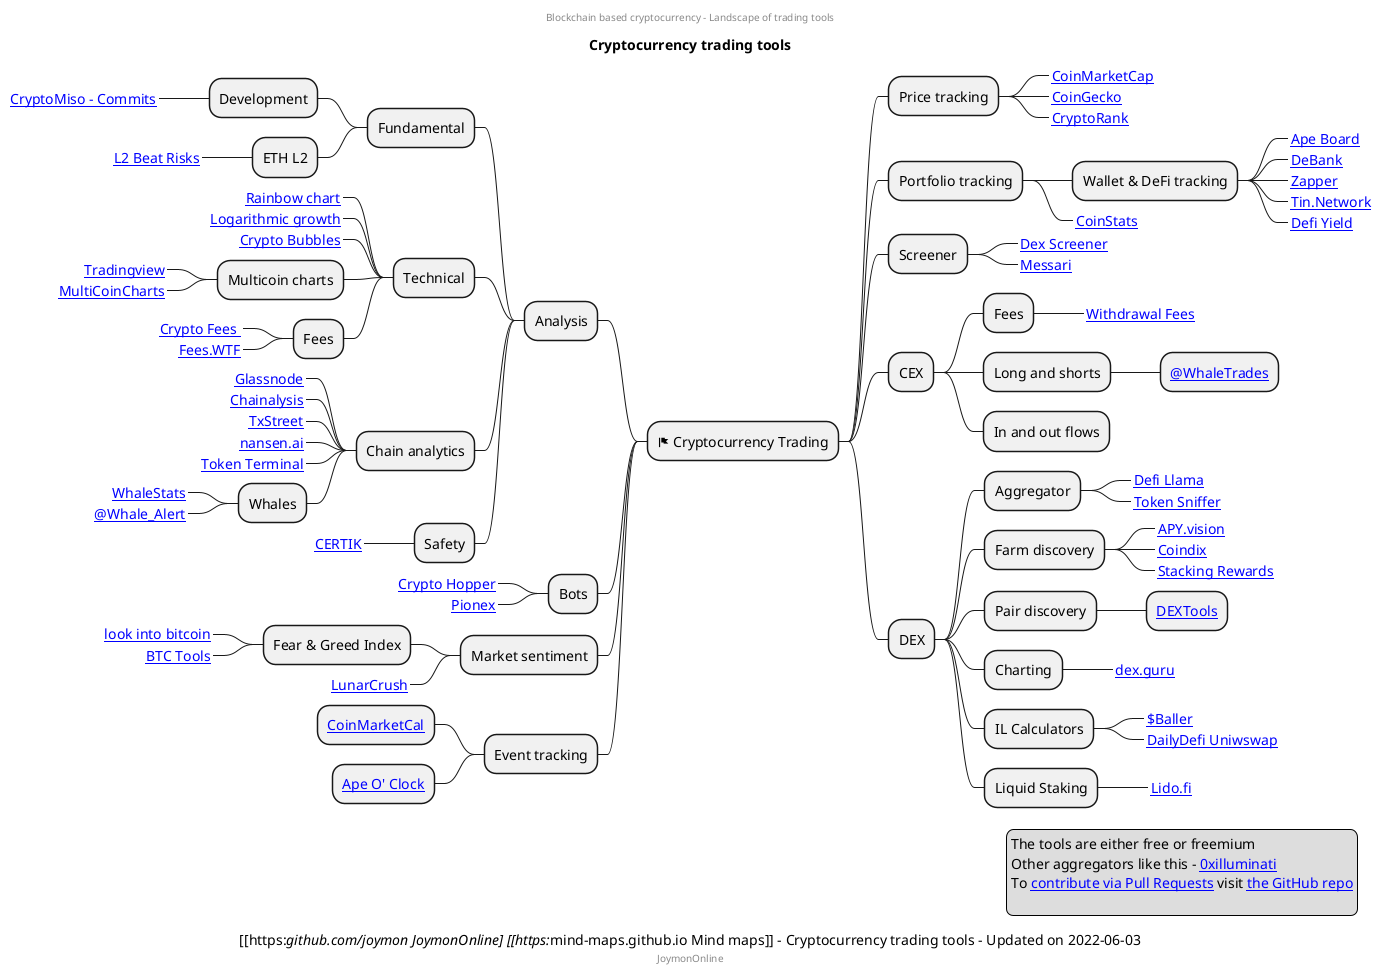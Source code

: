 @startmindmap
center header
Blockchain based cryptocurrency - Landscape of trading tools
endheader
title Cryptocurrency trading tools
center footer JoymonOnline
* <&flag> Cryptocurrency Trading
** Price tracking
***_ [[https://coinmarketcap.com/ CoinMarketCap]]
***_ [[https://www.coingecko.com/ CoinGecko]]
***_ [[https://cryptorank.io/trending CryptoRank]]

** Portfolio tracking
*** Wallet & DeFi tracking
****_ [[https://apeboard.finance Ape Board]]
****_ [[https://debank.com/ DeBank]]
****_ [[https://zapper.fi/ Zapper]]
****_ [[https://tin.network/ Tin.Network]]
****_ [[https://defiyield.app/dashboard Defi Yield]]
***_ [[https://coinstats.app CoinStats]]
/' ** Visualizers, Charting
***_ [[https://l2beat.com/ L2 Beat]]
'/
** Screener
***_ [[https://dexscreener.com Dex Screener]]
***_ [[https://messari.io/screener Messari]]
** CEX
*** Fees
****_ [[https://withdrawalfees.com/ Withdrawal Fees]]
*** Long and shorts
**** [[https://twitter.com/WhaleTrades @WhaleTrades]]
*** In and out flows
** DEX
*** Aggregator
****_ [[https://defillama.com/ Defi Llama]]
****_ [[https://tokensniffer.com/ Token Sniffer]]
*** Farm discovery
****_ [[https://app.apy.vision APY.vision]]
****_ [[https://coindix.com/ Coindix]]
****_ [[https://stakingrewards.com Stacking Rewards]]
*** Pair discovery
**** [[https://dextools.io DEXTools]]
*** Charting
****_ [[ https://dex.guru/ dex.guru]]
*** IL Calculators
****_ [[https://baller.netlify.app/ $Baller]]
****_ [[https://dailydefi.org/tools/impermanent-loss-calculator/ DailyDefi Uniwswap]]
*** Liquid Staking
****_ [[https://lido.fi/ Lido.fi]]
Left Side

** Analysis
***  Fundamental
**** Development
*****_ [[https://www.cryptomiso.com/months_3.html CryptoMiso - Commits]]
**** ETH L2
*****_ [[https://l2beat.com/?view=risk L2 Beat Risks]]
*** Technical
****_ [[https://www.blockchaincenter.net/en/bitcoin-rainbow-chart/ Rainbow chart]]
****_ [[https://www.lookintobitcoin.com/charts/bitcoin-logarithmic-growth-curve/ Logarithmic growth]]
****_ [[https://cryptobubbles.net/ Crypto Bubbles]]
**** Multicoin charts
*****_ [[https://www.tradingview.com/ Tradingview]]
*****_ [[https://www.multicoincharts.com/ MultiCoinCharts]]
**** Fees
*****_ [[https://cryptofees.info/ Crypto Fees ]]
*****_ [[https://fees.wtf/#/ Fees.WTF]]
*** Chain analytics
****_ [[https://studio.glassnode.com Glassnode]]
****_ [[https://markets.chainalysis.com Chainalysis]]
****_ [[https://txstreet.com/ TxStreet]]
****_ [[https://www.nansen.ai/ nansen.ai]]
****_ [[https://tokenterminal.com/ Token Terminal]]
**** Whales
*****_ [[https://www.whalestats.com/analysis-of-the-top-100-eth-wallets WhaleStats]]
*****_ [[https://twitter.com/whale_alert @Whale_Alert]]
*** Safety
****_ [[https://www.certik.com/ CERTIK]]
/' ** APIs
*** Chain
****_ [[https://nownodes.io/pricing NowNodes]]
'/
** Bots
***_ [[https://www.cryptohopper.com/ Crypto Hopper]]
***_ [[https://www.pionex.com/ Pionex]]
** Market sentiment
*** Fear & Greed Index
****_ [[https://www.lookintobitcoin.com/charts/bitcoin-fear-and-greed-index/ look into bitcoin]]
****_ [[https://btctools.io/stats/crypto-fear-and-greed-index BTC Tools]]
***_ [[https://lunarcrush.com/markets LunarCrush]]
** Event tracking
*** [[https://coinmarketcal.com CoinMarketCal]]
*** [[https://apeoclock.com Ape O' Clock]]

legend right
The tools are either free or freemium
Other aggregators like this - [[https://0xilluminati.com/1f3a72793fc64eaca86f19a655610d94 0xilluminati]]
To [[https://docs.github.com/en/get-started/quickstart/contributing-to-projects contribute via Pull Requests]] visit [[https://github.com/mind-maps/blockchain the GitHub repo]]

endlegend
caption [[https://github.com/joymon JoymonOnline] [[https://mind-maps.github.io Mind maps]] - Cryptocurrency trading tools - Updated on 2022-06-03

@endmindmap
